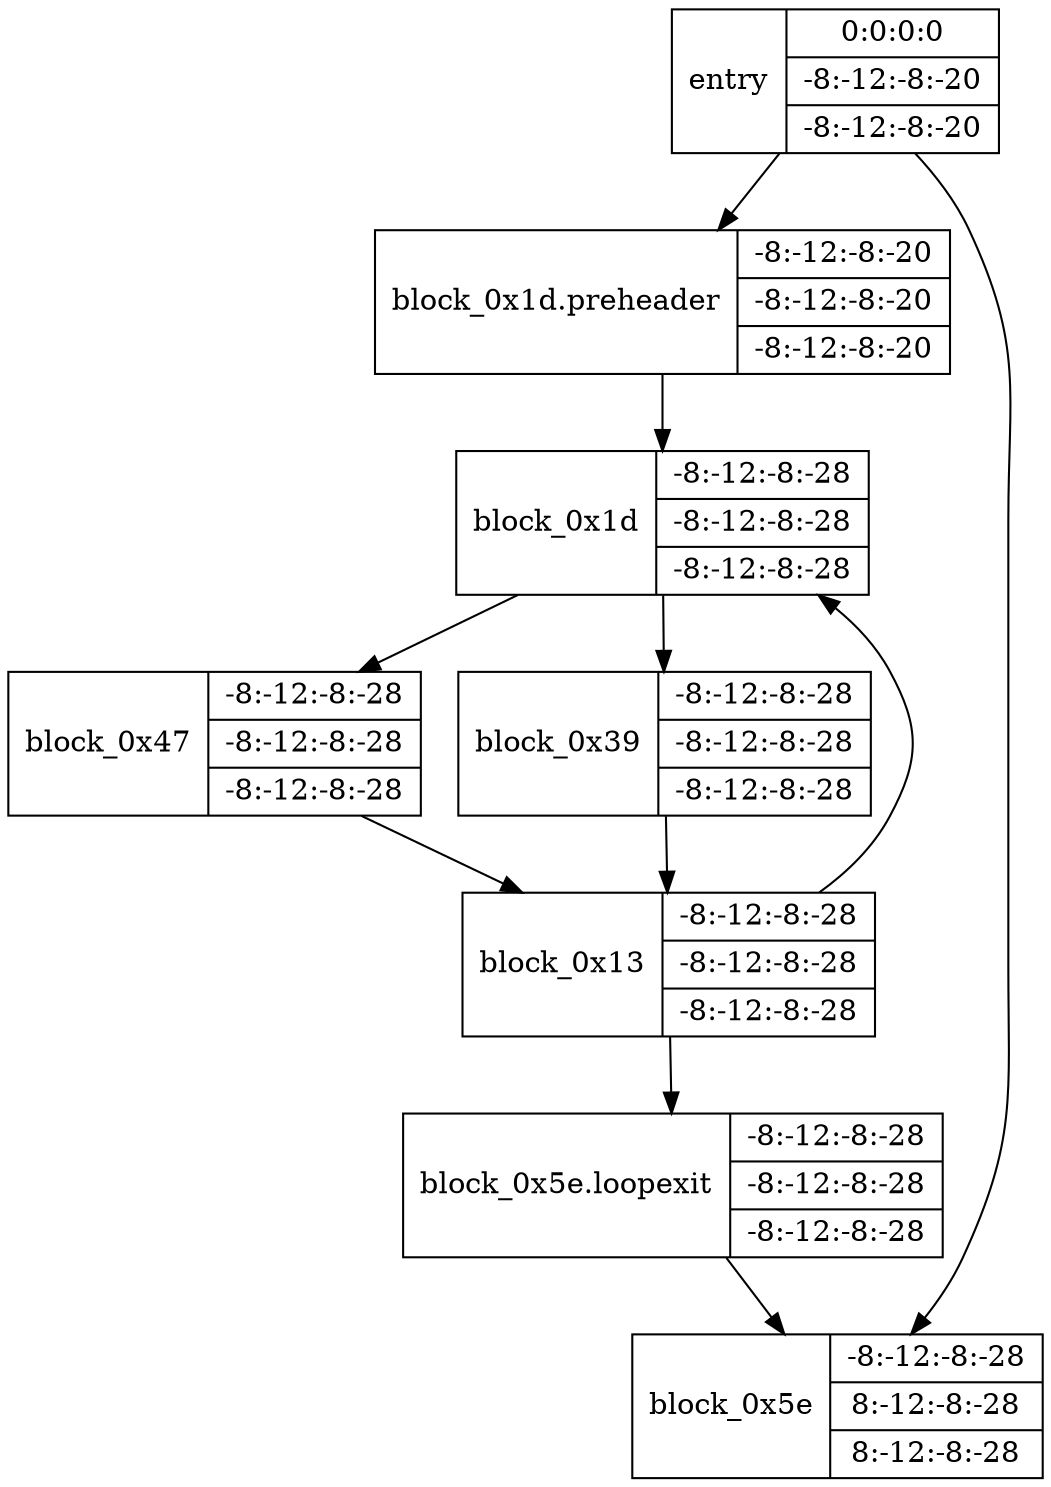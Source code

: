 digraph graphname { 
Node_0 [ shape="record" label="entry|{0:0:0:0|-8:-12:-8:-20|-8:-12:-8:-20}}"]
Node_1 [ shape="record" label="block_0x1d.preheader|{-8:-12:-8:-20|-8:-12:-8:-20|-8:-12:-8:-20}}"]
Node_2 [ shape="record" label="block_0x5e.loopexit|{-8:-12:-8:-28|-8:-12:-8:-28|-8:-12:-8:-28}}"]
Node_3 [ shape="record" label="block_0x5e|{-8:-12:-8:-28|8:-12:-8:-28|8:-12:-8:-28}}"]
Node_4 [ shape="record" label="block_0x1d|{-8:-12:-8:-28|-8:-12:-8:-28|-8:-12:-8:-28}}"]
Node_5 [ shape="record" label="block_0x47|{-8:-12:-8:-28|-8:-12:-8:-28|-8:-12:-8:-28}}"]
Node_6 [ shape="record" label="block_0x39|{-8:-12:-8:-28|-8:-12:-8:-28|-8:-12:-8:-28}}"]
Node_7 [ shape="record" label="block_0x13|{-8:-12:-8:-28|-8:-12:-8:-28|-8:-12:-8:-28}}"]

Node_0 -> Node_1
Node_7 -> Node_2
Node_2 -> Node_3
Node_0 -> Node_3
Node_7 -> Node_4
Node_1 -> Node_4
Node_4 -> Node_5
Node_4 -> Node_6
Node_6 -> Node_7
Node_5 -> Node_7
}
